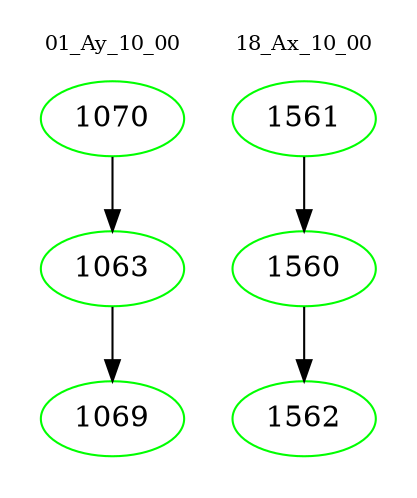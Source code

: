 digraph{
subgraph cluster_0 {
color = white
label = "01_Ay_10_00";
fontsize=10;
T0_1070 [label="1070", color="green"]
T0_1070 -> T0_1063 [color="black"]
T0_1063 [label="1063", color="green"]
T0_1063 -> T0_1069 [color="black"]
T0_1069 [label="1069", color="green"]
}
subgraph cluster_1 {
color = white
label = "18_Ax_10_00";
fontsize=10;
T1_1561 [label="1561", color="green"]
T1_1561 -> T1_1560 [color="black"]
T1_1560 [label="1560", color="green"]
T1_1560 -> T1_1562 [color="black"]
T1_1562 [label="1562", color="green"]
}
}

